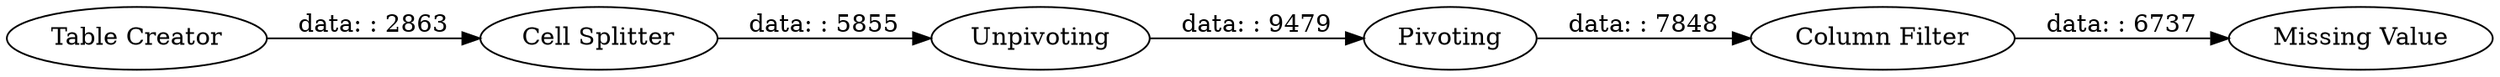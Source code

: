 digraph {
	"1892105555991154866_6" [label="Table Creator"]
	"1892105555991154866_7" [label="Cell Splitter"]
	"1892105555991154866_10" [label="Missing Value"]
	"1892105555991154866_8" [label=Pivoting]
	"1892105555991154866_11" [label="Column Filter"]
	"1892105555991154866_9" [label=Unpivoting]
	"1892105555991154866_8" -> "1892105555991154866_11" [label="data: : 7848"]
	"1892105555991154866_7" -> "1892105555991154866_9" [label="data: : 5855"]
	"1892105555991154866_11" -> "1892105555991154866_10" [label="data: : 6737"]
	"1892105555991154866_6" -> "1892105555991154866_7" [label="data: : 2863"]
	"1892105555991154866_9" -> "1892105555991154866_8" [label="data: : 9479"]
	rankdir=LR
}
